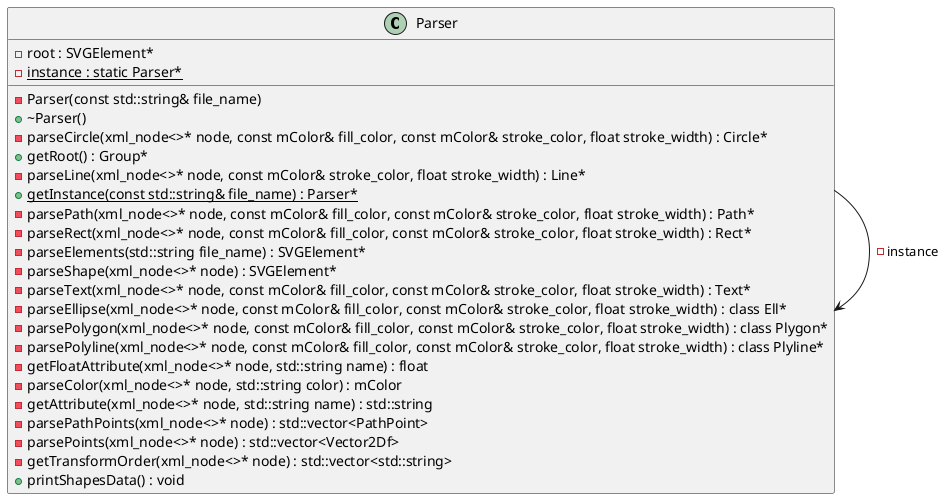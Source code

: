 @startuml





/' Objects '/

class Parser {
	-Parser(const std::string& file_name)
	+~Parser()
	-parseCircle(xml_node<>* node, const mColor& fill_color, const mColor& stroke_color, float stroke_width) : Circle*
	+getRoot() : Group*
	-parseLine(xml_node<>* node, const mColor& stroke_color, float stroke_width) : Line*
	+{static} getInstance(const std::string& file_name) : Parser*
	-parsePath(xml_node<>* node, const mColor& fill_color, const mColor& stroke_color, float stroke_width) : Path*
	-parseRect(xml_node<>* node, const mColor& fill_color, const mColor& stroke_color, float stroke_width) : Rect*
	-parseElements(std::string file_name) : SVGElement*
	-parseShape(xml_node<>* node) : SVGElement*
	-root : SVGElement*
	-parseText(xml_node<>* node, const mColor& fill_color, const mColor& stroke_color, float stroke_width) : Text*
	-parseEllipse(xml_node<>* node, const mColor& fill_color, const mColor& stroke_color, float stroke_width) : class Ell*
	-parsePolygon(xml_node<>* node, const mColor& fill_color, const mColor& stroke_color, float stroke_width) : class Plygon*
	-parsePolyline(xml_node<>* node, const mColor& fill_color, const mColor& stroke_color, float stroke_width) : class Plyline*
	-getFloatAttribute(xml_node<>* node, std::string name) : float
	-parseColor(xml_node<>* node, std::string color) : mColor
	-{static} instance : static Parser*
	-getAttribute(xml_node<>* node, std::string name) : std::string
	-parsePathPoints(xml_node<>* node) : std::vector<PathPoint>
	-parsePoints(xml_node<>* node) : std::vector<Vector2Df>
	-getTransformOrder(xml_node<>* node) : std::vector<std::string>
	+printShapesData() : void
}





/' Inheritance relationships '/




/' Aggregation relationships '/

.Parser --> .Parser : -instance






/' Nested objects '/



@enduml

